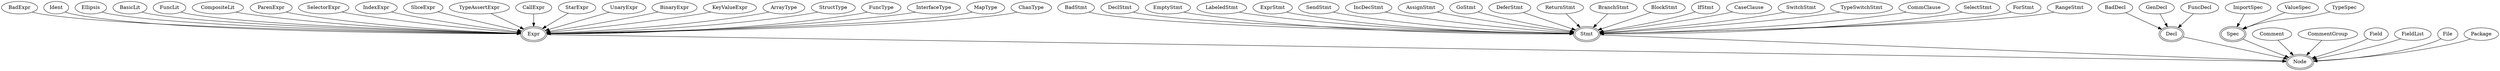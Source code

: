 // $ twopi -Goverlap=prism -Tpng misc/ast.dot -o misc/ast.png

digraph hierarchy {
  node[]

  N [label="Node", peripheries=2];
  Expr [peripheries=2];
  Stmt [peripheries=2];
  Decl [peripheries=2];
  Spec [peripheries=2];

  Expr -> N;
  Stmt -> N;
  Decl -> N;
  Spec -> N;

  Comment -> N;
  CommentGroup -> N;
  Field -> N;
  FieldList -> N;
  File -> N;
  Package -> N;

  BadExpr -> Expr;
  Ident -> Expr;
  Ellipsis -> Expr;
  BasicLit -> Expr;
  FuncLit -> Expr;
  CompositeLit -> Expr;
  ParenExpr -> Expr;
  SelectorExpr -> Expr;
  IndexExpr -> Expr;
  SliceExpr -> Expr;
  TypeAssertExpr -> Expr;
  CallExpr -> Expr;
  StarExpr -> Expr;
  UnaryExpr -> Expr;
  BinaryExpr -> Expr;
  KeyValueExpr -> Expr;
  ArrayType -> Expr;
  StructType -> Expr;
  FuncType -> Expr;
  InterfaceType -> Expr;
  MapType -> Expr;
  ChanType -> Expr;

  BadStmt -> Stmt;
  DeclStmt -> Stmt;
  EmptyStmt -> Stmt;
  LabeledStmt -> Stmt;
  ExprStmt -> Stmt;
  SendStmt -> Stmt;
  IncDecStmt -> Stmt;
  AssignStmt -> Stmt;
  GoStmt -> Stmt;
  DeferStmt -> Stmt;
  ReturnStmt -> Stmt;
  BranchStmt -> Stmt;
  BlockStmt -> Stmt;
  IfStmt -> Stmt;
  CaseClause -> Stmt;
  SwitchStmt -> Stmt;
  TypeSwitchStmt -> Stmt;
  CommClause -> Stmt;
  SelectStmt -> Stmt;
  ForStmt -> Stmt;
  RangeStmt -> Stmt;

  ImportSpec -> Spec;
  ValueSpec -> Spec;
  TypeSpec -> Spec;

  BadDecl -> Decl;
  GenDecl -> Decl;
  FuncDecl -> Decl;
}

// vim:set ts=8 sts=2 sw=2 tw=0 et:
